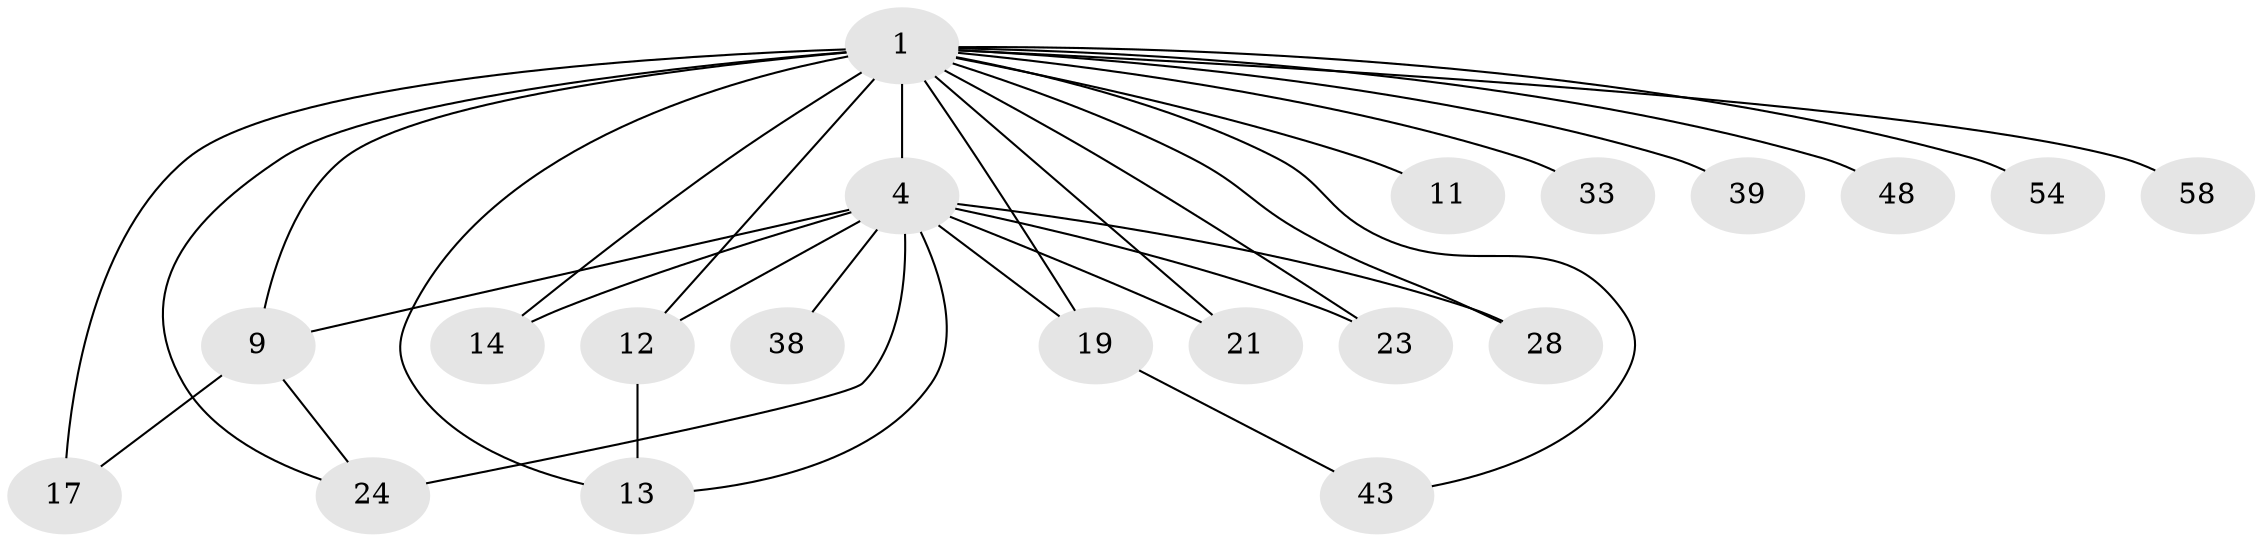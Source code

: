 // original degree distribution, {16: 0.014925373134328358, 15: 0.029850746268656716, 22: 0.014925373134328358, 20: 0.014925373134328358, 17: 0.014925373134328358, 19: 0.014925373134328358, 18: 0.014925373134328358, 13: 0.014925373134328358, 11: 0.014925373134328358, 2: 0.5373134328358209, 4: 0.07462686567164178, 3: 0.16417910447761194, 5: 0.05970149253731343, 7: 0.014925373134328358}
// Generated by graph-tools (version 1.1) at 2025/17/03/04/25 18:17:20]
// undirected, 20 vertices, 32 edges
graph export_dot {
graph [start="1"]
  node [color=gray90,style=filled];
  1 [super="+49+10+53+6+18+26+2"];
  4 [super="+8+15+16+44"];
  9;
  11;
  12;
  13 [super="+29"];
  14 [super="+20"];
  17;
  19 [super="+52+31"];
  21 [super="+36"];
  23;
  24;
  28 [super="+64+50"];
  33;
  38;
  39;
  43;
  48;
  54;
  58;
  1 -- 4 [weight=24];
  1 -- 9 [weight=9];
  1 -- 54 [weight=2];
  1 -- 33 [weight=3];
  1 -- 23;
  1 -- 19 [weight=6];
  1 -- 39 [weight=2];
  1 -- 12 [weight=2];
  1 -- 48 [weight=2];
  1 -- 28 [weight=3];
  1 -- 21 [weight=4];
  1 -- 11 [weight=2];
  1 -- 13;
  1 -- 14 [weight=3];
  1 -- 17 [weight=2];
  1 -- 24;
  1 -- 43;
  1 -- 58;
  4 -- 9 [weight=2];
  4 -- 13;
  4 -- 38 [weight=2];
  4 -- 12;
  4 -- 19;
  4 -- 21 [weight=2];
  4 -- 23;
  4 -- 24 [weight=2];
  4 -- 28;
  4 -- 14;
  9 -- 17;
  9 -- 24;
  12 -- 13;
  19 -- 43;
}
